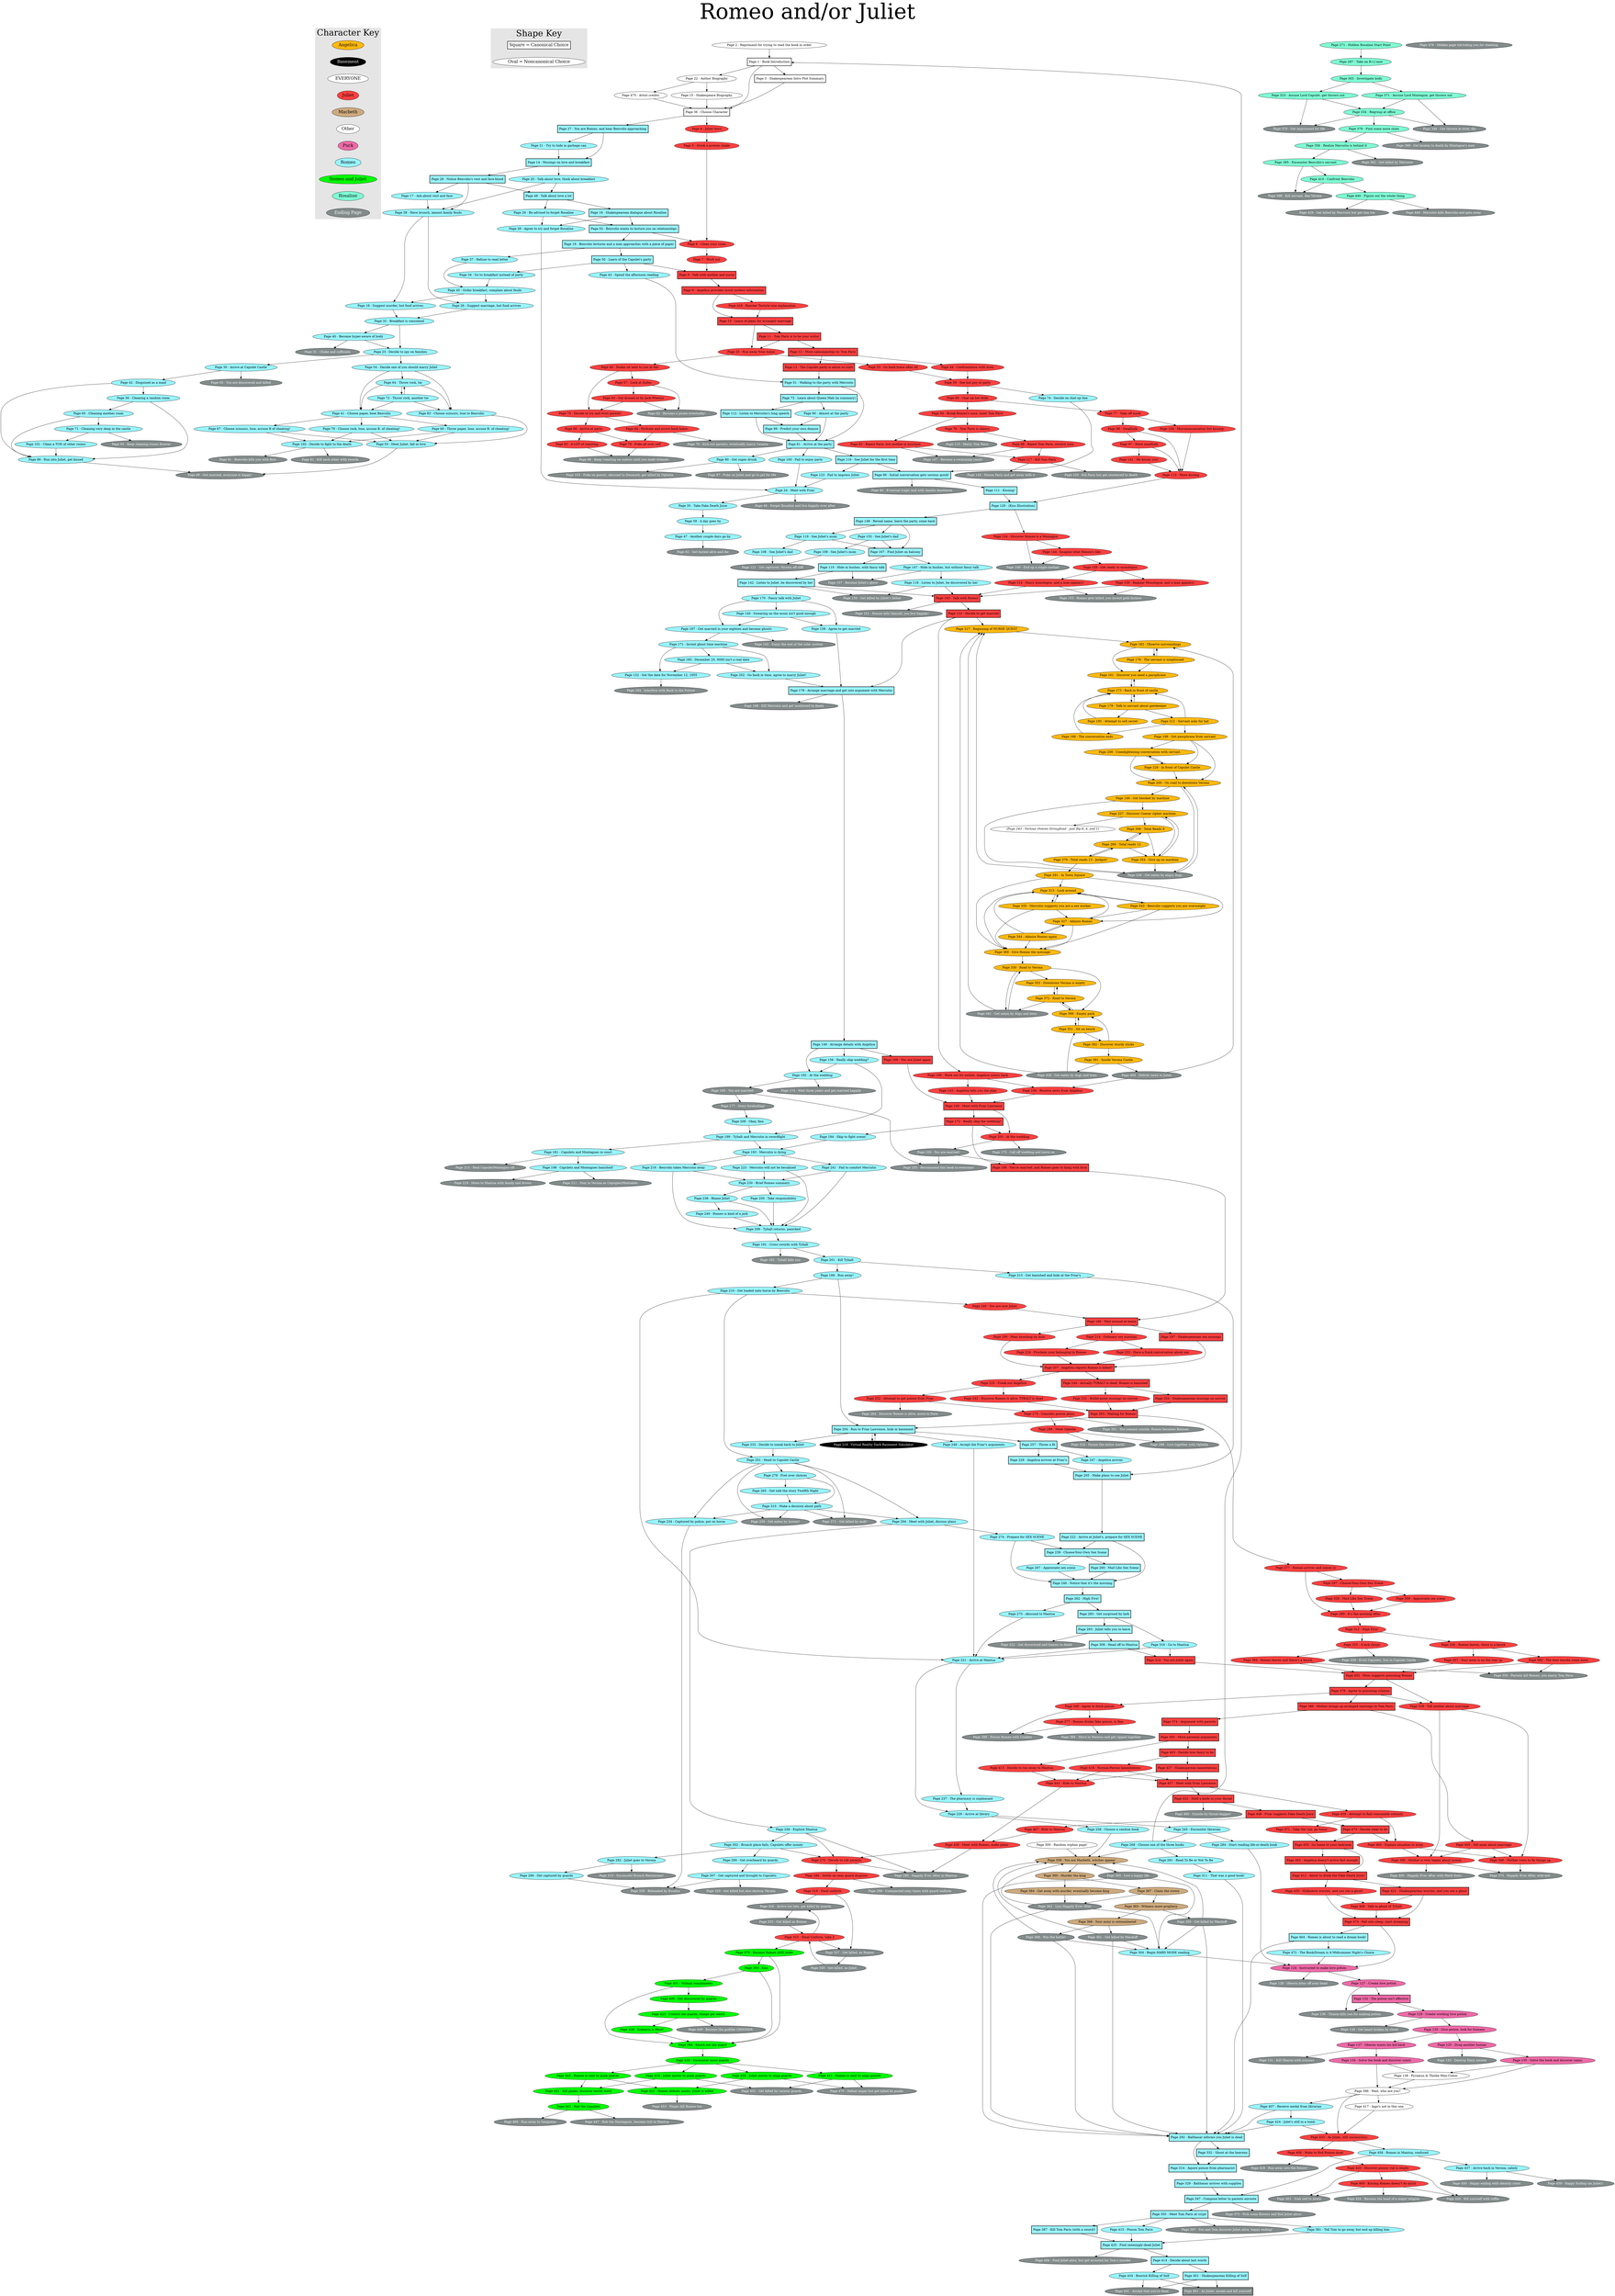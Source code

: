 digraph romeo {

	labelloc="t";
	fontsize=100;
	label="Romeo and/or Juliet";

	// Character key
	char_0 [label="Angelica" fontsize=20 fontcolor=black fillcolor=darkgoldenrod1 style="filled"];
	char_1 [label="Basement" fontsize=20 fontcolor=white fillcolor=black style="filled"];
	char_2 [label="EVERYONE" fontsize=20 fontcolor=black fillcolor=white style="filled"];
	char_3 [label="Juliet" fontsize=20 fontcolor=black fillcolor=brown1 style="filled"];
	char_4 [label="Macbeth" fontsize=20 fontcolor=black fillcolor=burlywood3 style="filled"];
	char_5 [label="Other" fontsize=20 fontcolor=black fillcolor=white style="filled"];
	char_6 [label="Puck" fontsize=20 fontcolor=black fillcolor=hotpink2 style="filled"];
	char_7 [label="Romeo" fontsize=20 fontcolor=black fillcolor=cadetblue1 style="filled"];
	char_8 [label="Romeo and Juliet" fontsize=20 fontcolor=black fillcolor=green1 style="filled"];
	char_9 [label="Rosaline" fontsize=20 fontcolor=black fillcolor=aquamarine style="filled"];
	ending [label="Ending Page" fontsize=20 fontcolor=white fillcolor=azure4 style="filled"];
	subgraph cluster_charkey {
		edge[style=invis];
		fontsize = 40;
		label = "Character Key";
		style = "filled";
		color = "gray90";
		char_0 -> char_1 -> char_2 -> char_3 -> char_4 -> char_5 -> char_6 -> char_7 -> char_8 -> char_9 -> ending;
	}

	// Shape key
	shape_canon [label="Square = Canonical Choice" shape=box fontsize=20 fontcolor=black fillcolor=white style="bold,filled"];
	shape_regular [label="Oval = Noncanonical Choice" fontcolor=black fontsize=20 fillcolor=white style="filled"];
	subgraph cluster_shapekey {
		edge[style=invis];
		fontsize = 40;
		label = "Shape Key";
		style = "filled";
		color = "gray90";
		shape_canon -> shape_regular;
	}

	// Pages
	1 [label="Page 1 - Book Introduction" shape=box fontcolor=black fillcolor=white style="filled,bold"];
	2 [label="Page 2 - Reprimand for trying to read the book in order" fontcolor=black fillcolor=white style="filled"];
	3 [label="Page 3 - Shakespearean Intro Plot Summary" shape=box fontcolor=black fillcolor=white style="filled,bold"];
	4 [label="Page 4 - Juliet Intro" fontcolor=black fillcolor=brown1 style="filled"];
	5 [label="Page 5 - Drink a protein shake" fontcolor=black fillcolor=brown1 style="filled"];
	6 [label="Page 6 - Clean your room" fontcolor=black fillcolor=brown1 style="filled"];
	7 [label="Page 7 - Work out" fontcolor=black fillcolor=brown1 style="filled"];
	8 [label="Page 8 - Talk with mother and nurse" shape=box fontcolor=black fillcolor=brown1 style="filled,bold"];
	9 [label="Page 9 - Angelica provides much useless information" shape=box fontcolor=black fillcolor=brown1 style="filled,bold"];
	10 [label="Page 10 - Learn of plans for arranged marriage" shape=box fontcolor=black fillcolor=brown1 style="filled,bold"];
	11 [label="Page 11 - Tom Paris is to be your suitor" shape=box fontcolor=black fillcolor=brown1 style="filled,bold"];
	12 [label="Page 12 - More salesmanship re: Tom Paris" shape=box fontcolor=black fillcolor=brown1 style="filled,bold"];
	13 [label="Page 13 - The Capulet party is about to start" shape=box fontcolor=black fillcolor=brown1 style="filled,bold"];
	14 [label="Page 14 - Musings on love and breakfast" shape=box fontcolor=black fillcolor=cadetblue1 style="filled,bold"];
	15 [label="Page 15 - Shakespeare Biography" fontcolor=black fillcolor=white style="filled"];
	16 [label="Page 16 - Suggest murder, but food arrives" fontcolor=black fillcolor=cadetblue1 style="filled"];
	17 [label="Page 17 - Ask about vest and face" fontcolor=black fillcolor=cadetblue1 style="filled"];
	18 [label="Page 18 - Shakespearean dialogue about Rosaline" shape=box fontcolor=black fillcolor=cadetblue1 style="filled,bold"];
	19 [label="Page 19 - Benvolio lectures and a man approaches with a piece of paper" shape=box fontcolor=black fillcolor=cadetblue1 style="filled,bold"];
	20 [label="Page 20 - Talk about love, think about breakfast" fontcolor=black fillcolor=cadetblue1 style="filled"];
	21 [label="Page 21 - Try to hide in garbage can" fontcolor=black fillcolor=cadetblue1 style="filled"];
	22 [label="Page 22 - Author Biography" fontcolor=black fillcolor=white style="filled"];
	23 [label="Page 23 - Decide to spy on families" fontcolor=black fillcolor=cadetblue1 style="filled"];
	24 [label="Page 24 - Meet with Friar" fontcolor=black fillcolor=cadetblue1 style="filled"];
	25 [label="Page 25 - Run away from home" fontcolor=black fillcolor=brown1 style="filled"];
	26 [label="Page 26 - Suggest marriage, but food arrives" fontcolor=black fillcolor=cadetblue1 style="filled"];
	27 [label="Page 27 - You are Romeo, and hear Benvolio approaching" shape=box fontcolor=black fillcolor=cadetblue1 style="filled,bold"];
	28 [label="Page 28 - Notice Benvolio's vest and face-blood" shape=box fontcolor=black fillcolor=cadetblue1 style="filled,bold"];
	29 [label="Page 29 - Be advised to forget Rosaline" fontcolor=black fillcolor=cadetblue1 style="filled"];
	30 [label="Page 30 - Arrive at Capulet Castle" fontcolor=black fillcolor=cadetblue1 style="filled"];
	31 [label="Page 31 - Choke and suffocate" fontcolor=white fillcolor=azure4 style="filled"];
	32 [label="Page 32 - Breakfast is consumed" fontcolor=black fillcolor=cadetblue1 style="filled"];
	33 [label="Page 33 - Go back home after all" fontcolor=black fillcolor=brown1 style="filled"];
	34 [label="Page 34 - Go to breakfast instead of party" fontcolor=black fillcolor=cadetblue1 style="filled"];
	35 [label="Page 35 - Take Fake Death Juice" fontcolor=black fillcolor=cadetblue1 style="filled"];
	36 [label="Page 36 - Choose Character" shape=box fontcolor=black fillcolor=white style="filled,bold"];
	37 [label="Page 37 - Refuse to read letter" fontcolor=black fillcolor=cadetblue1 style="filled"];
	38 [label="Page 38 - Have brunch, lament family feuds" fontcolor=black fillcolor=cadetblue1 style="filled"];
	39 [label="Page 39 - Agree to try and forget Rosaline" fontcolor=black fillcolor=cadetblue1 style="filled"];
	40 [label="Page 40 - Become hyper-aware of body" fontcolor=black fillcolor=cadetblue1 style="filled"];
	41 [label="Page 41 - Choose paper, beat Benvolio" fontcolor=black fillcolor=cadetblue1 style="filled"];
	42 [label="Page 42 - Disguised as a maid" fontcolor=black fillcolor=cadetblue1 style="filled"];
	43 [label="Page 43 - Spend the afternoon reading" fontcolor=black fillcolor=cadetblue1 style="filled"];
	44 [label="Page 44 - Confrontation with mom" fontcolor=black fillcolor=brown1 style="filled"];
	45 [label="Page 45 - Order breakfast, complain about feuds" fontcolor=black fillcolor=cadetblue1 style="filled"];
	46 [label="Page 46 - Dudes sit next to you at bar" fontcolor=black fillcolor=brown1 style="filled"];
	47 [label="Page 47 - Another couple days go by" fontcolor=black fillcolor=cadetblue1 style="filled"];
	48 [label="Page 48 - Talk about love a lot" shape=box fontcolor=black fillcolor=cadetblue1 style="filled,bold"];
	49 [label="Page 49 - Forget Rosaline and live happily ever after" fontcolor=white fillcolor=azure4 style="filled"];
	50 [label="Page 50 - Learn of the Capulet's party" shape=box fontcolor=black fillcolor=cadetblue1 style="filled,bold"];
	51 [label="Page 51 - Walking to the party with Mercutio" shape=box fontcolor=black fillcolor=cadetblue1 style="filled,bold"];
	52 [label="Page 52 - Benvolio wants to lecture you on relationships" shape=box fontcolor=black fillcolor=cadetblue1 style="filled,bold"];
	53 [label="Page 53 - Meet Juliet, fall in love" fontcolor=black fillcolor=cadetblue1 style="filled"];
	54 [label="Page 54 - Decide one of you should marry Juliet" fontcolor=black fillcolor=cadetblue1 style="filled"];
	55 [label="Page 55 - You are discovered and killed" fontcolor=white fillcolor=azure4 style="filled"];
	56 [label="Page 56 - Cleaning a random room" fontcolor=black fillcolor=cadetblue1 style="filled"];
	57 [label="Page 57 - Look at dudes" fontcolor=black fillcolor=brown1 style="filled"];
	58 [label="Page 58 - See hot guy at party" fontcolor=black fillcolor=brown1 style="filled"];
	59 [label="Page 59 - A day goes by" fontcolor=black fillcolor=cadetblue1 style="filled"];
	60 [label="Page 60 - Throw paper, lose, accuse B. of cheating!" fontcolor=black fillcolor=cadetblue1 style="filled"];
	61 [label="Page 61 - Arrive at the party" shape=box fontcolor=black fillcolor=cadetblue1 style="filled,bold"];
	62 [label="Page 62 - Get buried alive and die" fontcolor=white fillcolor=azure4 style="filled"];
	63 [label="Page 63 - Get droned at by Jack Wheeze" fontcolor=black fillcolor=brown1 style="filled"];
	64 [label="Page 64 - Throw rock, tie" fontcolor=black fillcolor=cadetblue1 style="filled"];
	65 [label="Page 65 - Cleaning another room" fontcolor=black fillcolor=cadetblue1 style="filled"];
	66 [label="Page 66 - Arrive at party" fontcolor=black fillcolor=brown1 style="filled"];
	67 [label="Page 67 - Choose scissors, lose, accuse B of cheating!" fontcolor=black fillcolor=cadetblue1 style="filled"];
	68 [label="Page 68 - Chat up hot dude" fontcolor=black fillcolor=brown1 style="filled"];
	69 [label="Page 69 - Get married, everyone is happy!" fontcolor=white fillcolor=azure4 style="filled"];
	70 [label="Page 70 - Kick out parents, eventually marry Cesario" fontcolor=white fillcolor=azure4 style="filled"];
	71 [label="Page 71 - Cleaning very deep in the castle" fontcolor=black fillcolor=cadetblue1 style="filled"];
	72 [label="Page 72 - Throw rock, another tie" fontcolor=black fillcolor=cadetblue1 style="filled"];
	73 [label="Page 73 - Learn about Queen Mab (in summary)" shape=box fontcolor=black fillcolor=cadetblue1 style="filled,bold"];
	74 [label="Page 74 - Decide on chat-up line" fontcolor=black fillcolor=cadetblue1 style="filled"];
	75 [label="Page 75 - Decide to try and evict parents" fontcolor=black fillcolor=brown1 style="filled"];
	76 [label="Page 76 - Tom Paris is skeevy" fontcolor=black fillcolor=brown1 style="filled"];
	77 [label="Page 77 - Take off mask" fontcolor=black fillcolor=brown1 style="filled"];
	78 [label="Page 78 - Puke all over self" fontcolor=black fillcolor=brown1 style="filled"];
	79 [label="Page 79 - Choose rock, lose, accuse B. of cheating!" fontcolor=black fillcolor=cadetblue1 style="filled"];
	80 [label="Page 80 - Get super drunk" fontcolor=black fillcolor=cadetblue1 style="filled"];
	81 [label="Page 81 - Kill each other with swords" fontcolor=white fillcolor=azure4 style="filled"];
	82 [label="Page 82 - Reject Paris, but mother is insistent" fontcolor=black fillcolor=brown1 style="filled"];
	83 [label="Page 83 - Choose scissors, lose to Benvolio" fontcolor=black fillcolor=cadetblue1 style="filled"];
	84 [label="Page 84 - Hydrate and arrive back home" fontcolor=black fillcolor=brown1 style="filled"];
	85 [label="Page 85 - Eventual tragic end with Amelia Ameliason" fontcolor=white fillcolor=azure4 style="filled"];
	86 [label="Page 86 - Keep vomiting on suitors until you meet Orlando" fontcolor=white fillcolor=azure4 style="filled"];
	87 [label="Page 87 - Puke on Juliet and go to jail for life" fontcolor=white fillcolor=azure4 style="filled"];
	88 [label="Page 88 - Smalltalk" fontcolor=black fillcolor=brown1 style="filled"];
	89 [label="Page 89 - Run into Juliet, get kissed" fontcolor=black fillcolor=cadetblue1 style="filled"];
	90 [label="Page 90 - Almost at the party" fontcolor=black fillcolor=cadetblue1 style="filled"];
	91 [label="Page 91 - Benvolio kills you with fists" fontcolor=white fillcolor=azure4 style="filled"];
	92 [label="Page 92 - Become a pirate eventually!" fontcolor=white fillcolor=azure4 style="filled"];
	93 [label="Page 93 - A LOT of vomiting" fontcolor=black fillcolor=brown1 style="filled"];
	94 [label="Page 94 - Break Romeo's nose, meet Tom Paris" fontcolor=black fillcolor=brown1 style="filled"];
	95 [label="Page 95 - Keep cleaning rooms forever" fontcolor=white fillcolor=azure4 style="filled"];
	96 [label="Page 96 - Initial conversation gets serious quick!" shape=box fontcolor=black fillcolor=cadetblue1 style="filled,bold"];
	97 [label="Page 97 - More smalltalk" fontcolor=black fillcolor=brown1 style="filled"];
	98 [label="Page 98 - Reject Tom Paris, receive note" fontcolor=black fillcolor=brown1 style="filled"];
	99 [label="Page 99 - Predict your own demise" shape=box fontcolor=black fillcolor=cadetblue1 style="filled,bold"];
	100 [label="Page 100 - Fail to enjoy party" fontcolor=black fillcolor=cadetblue1 style="filled"];
	101 [label="Page 101 - Clean a TON of other rooms" fontcolor=black fillcolor=cadetblue1 style="filled"];
	102 [label="Page 102 - Decide to fight to the death" fontcolor=black fillcolor=cadetblue1 style="filled"];
	103 [label="Page 103 - Puke on guests, abscond to Denmark, get killed by Ophelia" fontcolor=white fillcolor=azure4 style="filled"];
	104 [label="Page 104 - Miscommunication but kissing" fontcolor=black fillcolor=brown1 style="filled"];
	105 [label="Page 105 - Kill Paris but get sentenced to death" fontcolor=white fillcolor=azure4 style="filled"];
	106 [label="Page 106 - End up a single mother" fontcolor=white fillcolor=azure4 style="filled"];
	107 [label="Page 107 - Become a swimming coach!" fontcolor=white fillcolor=azure4 style="filled"];
	108 [label="Page 108 - See Juliet's dad" fontcolor=black fillcolor=cadetblue1 style="filled"];
	109 [label="Page 109 - See Juliet's mom" fontcolor=black fillcolor=cadetblue1 style="filled"];
	110 [label="Page 110 - Hide in bushes, with fancy talk" shape=box fontcolor=black fillcolor=cadetblue1 style="filled,bold"];
	111 [label="Page 111 - Kissing!" shape=box fontcolor=black fillcolor=cadetblue1 style="filled,bold"];
	112 [label="Page 112 - Listen to Mercutio's long speech" shape=box fontcolor=black fillcolor=cadetblue1 style="filled,bold"];
	113 [label="Page 113 - More kissing" fontcolor=black fillcolor=brown1 style="filled"];
	114 [label="Page 114 - Fancy monologue, and a man appears!" fontcolor=black fillcolor=brown1 style="filled"];
	115 [label="Page 115 - Marry Tom Paris" fontcolor=white fillcolor=azure4 style="filled"];
	116 [label="Page 116 - See Juliet for the first time" shape=box fontcolor=black fillcolor=cadetblue1 style="filled,bold"];
	117 [label="Page 117 - Kill Tom Paris" fontcolor=black fillcolor=brown1 style="filled"];
	118 [label="Page 118 - Listen to Juliet, be discovered by her" fontcolor=black fillcolor=cadetblue1 style="filled"];
	119 [label="Page 119 - See Juliet's mom" fontcolor=black fillcolor=cadetblue1 style="filled"];
	120 [label="Page 120 - (Kiss Illustration)" shape=box fontcolor=black fillcolor=cadetblue1 style="filled,bold"];
	121 [label="Page 121 - Get captured, thrown off cliff" fontcolor=white fillcolor=azure4 style="filled"];
	122 [label="Page 122 - Decide to get married" shape=box fontcolor=black fillcolor=brown1 style="filled,bold"];
	123 [label="Page 123 - Fail to impress Juliet" fontcolor=black fillcolor=cadetblue1 style="filled"];
	124 [label="Page 124 - Instructed to make love potion" fontcolor=black fillcolor=hotpink2 style="filled"];
	125 [label="Page 125 - Drug another human" fontcolor=black fillcolor=hotpink2 style="filled"];
	126 [label="Page 126 - Get heart broken by cloud" fontcolor=white fillcolor=azure4 style="filled"];
	127 [label="Page 127 - Create love potion" fontcolor=black fillcolor=hotpink2 style="filled"];
	128 [label="Page 128 - Oberon bites off your head" fontcolor=white fillcolor=azure4 style="filled"];
	129 [label="Page 129 - Create working love potion" fontcolor=black fillcolor=hotpink2 style="filled"];
	130 [label="Page 130 - Solve the book and discover comic" fontcolor=black fillcolor=hotpink2 style="filled"];
	131 [label="Page 131 - Kill Oberon with scissors" fontcolor=white fillcolor=azure4 style="filled"];
	132 [label="Page 132 - The potion isn't effective" shape=box fontcolor=black fillcolor=hotpink2 style="filled,bold"];
	133 [label="Page 133 - Destroy Fairy society" fontcolor=white fillcolor=azure4 style="filled"];
	134 [label="Page 134 - Solve the book and discover comic" fontcolor=black fillcolor=hotpink2 style="filled"];
	135 [label="Page 135 - Give potion, look for humans" fontcolor=black fillcolor=hotpink2 style="filled"];
	136 [label="Page 136 - Titania kills you for making potion" fontcolor=white fillcolor=azure4 style="filled"];
	137 [label="Page 137 - Oberon wants his kid back" fontcolor=black fillcolor=hotpink2 style="filled"];
	138 [label="Page 138 - Pyramus & Thisbe Mini-Comic" fontcolor=black fillcolor=white style="filled"];
	139 [label="Page 139 - Regular Monologue, and a man appears!" fontcolor=black fillcolor=brown1 style="filled"];
	140 [label="Page 140 - Swearing on the moon isn't good enough" fontcolor=black fillcolor=cadetblue1 style="filled"];
	141 [label="Page 141 - He kisses you!" fontcolor=black fillcolor=brown1 style="filled"];
	142 [label="Page 142 - Listen to Juliet, be discovered by her" shape=box fontcolor=black fillcolor=cadetblue1 style="filled,bold"];
	143 [label="Page 143 - Angelica tells you the plan" fontcolor=black fillcolor=brown1 style="filled"];
	144 [label="Page 144 - Imagine what Romeo's like" fontcolor=black fillcolor=brown1 style="filled"];
	145 [label="Page 145 - Poison Paris and get away with it" fontcolor=white fillcolor=azure4 style="filled"];
	146 [label="Page 146 - Get blocked by machine" fontcolor=black fillcolor=darkgoldenrod1 style="filled"];
	147 [label="Page 147 - Hide in bushes, but without fancy talk" fontcolor=black fillcolor=cadetblue1 style="filled"];
	148 [label="Page 148 - Reveal name, leave the party, come back" shape=box fontcolor=black fillcolor=cadetblue1 style="filled,bold"];
	149 [label="Page 149 - Arrange details with Angelica" shape=box fontcolor=black fillcolor=cadetblue1 style="filled,bold"];
	150 [label="Page 150 - Get killed by Juliet's father" fontcolor=white fillcolor=azure4 style="filled"];
	151 [label="Page 151 - Romeo kills himself, you live happily!" fontcolor=white fillcolor=azure4 style="filled"];
	152 [label="Page 152 - Set the date for November 12, 1955" fontcolor=black fillcolor=cadetblue1 style="filled"];
	153 [label="Page 153 - Romeo gets killed, you invent goth fashion" fontcolor=white fillcolor=azure4 style="filled"];
	154 [label="Page 154 - Discover Romeo is a Montague" fontcolor=black fillcolor=brown1 style="filled"];
	155 [label="Page 155 - See Juliet's dad" fontcolor=black fillcolor=cadetblue1 style="filled"];
	156 [label="Page 156 - Really skip wedding?" fontcolor=black fillcolor=cadetblue1 style="filled"];
	157 [label="Page 157 - Become Juliet's glove" fontcolor=white fillcolor=azure4 style="filled"];
	158 [label="Page 158 - Agree to get married" fontcolor=black fillcolor=cadetblue1 style="filled"];
	159 [label="Page 159 - Get ready to monologue" fontcolor=black fillcolor=brown1 style="filled"];
	160 [label="Page 160 - Meet with Friar Lawrence" shape=box fontcolor=black fillcolor=brown1 style="filled,bold"];
	161 [label="Page 161 - Discover you need a passphrase" fontcolor=black fillcolor=darkgoldenrod1 style="filled"];
	162 [label="Page 162 - Enjoy the end of the solar system" fontcolor=white fillcolor=azure4 style="filled"];
	163 [label="Page 163 - Talk with Romeo" shape=box fontcolor=black fillcolor=brown1 style="filled,bold"];
	164 [label="Page 164 - Interfere with Back to the Future" fontcolor=white fillcolor=azure4 style="filled"];
	165 [label="Page 165 - You are married!" fontcolor=white fillcolor=azure4 style="filled"];
	166 [label="Page 166 - You are Juliet again" shape=box fontcolor=black fillcolor=brown1 style="filled,bold"];
	167 [label="Page 167 - Find Juliet on balcony" shape=box fontcolor=black fillcolor=cadetblue1 style="filled,bold"];
	168 [label="Page 168 - Kill Mercutio and get sentenced to death" fontcolor=white fillcolor=azure4 style="filled"];
	169 [label="Page 169 - Work out for awhile, Angelica comes back" fontcolor=black fillcolor=brown1 style="filled"];
	170 [label="Page 170 - Fancy talk with Juliet" fontcolor=black fillcolor=cadetblue1 style="filled"];
	171 [label="Page 171 - Invent ghost time machine" fontcolor=black fillcolor=cadetblue1 style="filled"];
	172 [label="Page 172 - Really skip the wedding?" shape=box fontcolor=black fillcolor=brown1 style="filled,bold"];
	173 [label="Page 173 - Back in front of castle" fontcolor=black fillcolor=darkgoldenrod1 style="filled"];
	174 [label="Page 174 - Wait three years and get married happily" fontcolor=white fillcolor=azure4 style="filled"];
	175 [label="Page 175 - Call off wedding and move on" fontcolor=white fillcolor=azure4 style="filled"];
	176 [label="Page 176 - The servant is nonplussed" fontcolor=black fillcolor=darkgoldenrod1 style="filled"];
	177 [label="Page 177 - Story foreboding!" fontcolor=white fillcolor=azure4 style="filled"];
	178 [label="Page 178 - Arrange marriage and get into argument with Mercutio" shape=box fontcolor=black fillcolor=cadetblue1 style="filled,bold"];
	179 [label="Page 179 - Talk to servant about gatekeeper" fontcolor=black fillcolor=darkgoldenrod1 style="filled"];
	180 [label="Page 180 - Wait around at home" shape=box fontcolor=black fillcolor=brown1 style="filled,bold"];
	181 [label="Page 181 - Capulets and Montagues in court" fontcolor=black fillcolor=cadetblue1 style="filled"];
	182 [label="Page 182 - Tybalt kills you" fontcolor=white fillcolor=azure4 style="filled"];
	183 [label="Page 183 - Observe surroundings" fontcolor=black fillcolor=darkgoldenrod1 style="filled"];
	184 [label="Page 184 - Skip to fight scene!" fontcolor=black fillcolor=cadetblue1 style="filled"];
	185 [label="Page 185 - December 25, 0000 isn't a real date" fontcolor=black fillcolor=cadetblue1 style="filled"];
	186 [label="Page 186 - Get passphrase from servant" fontcolor=black fillcolor=darkgoldenrod1 style="filled"];
	187 [label="Page 187 - Get married in your eighties and become ghosts" fontcolor=black fillcolor=cadetblue1 style="filled"];
	188 [label="Page 188 - You're married, and Romeo goes to hang with bros" shape=box fontcolor=black fillcolor=brown1 style="filled,bold"];
	189 [label="Page 189 - Run away!" fontcolor=black fillcolor=cadetblue1 style="filled"];
	190 [label="Page 190 - Hear knocking on door" fontcolor=black fillcolor=brown1 style="filled"];
	191 [label="Page 191 - Cross swords with Tybalt" fontcolor=black fillcolor=cadetblue1 style="filled"];
	192 [label="Page 192 - At the wedding" fontcolor=black fillcolor=cadetblue1 style="filled"];
	193 [label="Page 193 - Mercutio is dying" fontcolor=black fillcolor=cadetblue1 style="filled"];
	194 [label="Page 194 - Receive news from Angelica" fontcolor=black fillcolor=brown1 style="filled"];
	195 [label="Page 195 - Attempt to sell secret" fontcolor=black fillcolor=darkgoldenrod1 style="filled"];
	196 [label="Page 196 - The conversation ends" fontcolor=black fillcolor=darkgoldenrod1 style="filled"];
	197 [label="Page 197 - Shakespearean sex musings" shape=box fontcolor=black fillcolor=brown1 style="filled,bold"];
	198 [label="Page 198 - Capulets and Montagues banished!" fontcolor=black fillcolor=cadetblue1 style="filled"];
	199 [label="Page 199 - Tybalt and Mercutio in swordfight" fontcolor=black fillcolor=cadetblue1 style="filled"];
	200 [label="Page 200 - On road to downtown Verona" fontcolor=black fillcolor=darkgoldenrod1 style="filled"];
	201 [label="Page 201 - Kill Tybalt" fontcolor=black fillcolor=cadetblue1 style="filled"];
	202 [label="Page 202 - Go back in time, agree to marry Juliet!" fontcolor=black fillcolor=cadetblue1 style="filled"];
	203 [label="Page 203 - At the wedding" fontcolor=black fillcolor=brown1 style="filled"];
	204 [label="Page 204 - Run to Friar Lawrence, hide in basement" shape=box fontcolor=black fillcolor=cadetblue1 style="filled,bold"];
	205 [label="Page 205 - Make plans to see Juliet" shape=box fontcolor=black fillcolor=cadetblue1 style="filled,bold"];
	206 [label="Page 206 - Okay, fine." fontcolor=black fillcolor=cadetblue1 style="filled"];
	207 [label="Page 207 - Angelica reports Romeo is killed?" shape=box fontcolor=black fillcolor=brown1 style="filled,bold"];
	208 [label="Page 208 - Unenlightening conversation with servant" fontcolor=black fillcolor=darkgoldenrod1 style="filled"];
	209 [label="Page 209 - Tybalt returns, panicked" fontcolor=black fillcolor=cadetblue1 style="filled"];
	210 [label="Page 210 - Get loaded onto horse by Benvolio" fontcolor=black fillcolor=cadetblue1 style="filled"];
	211 [label="Page 211 - Stay in Verona as Capugles/Montalets" fontcolor=white fillcolor=azure4 style="filled"];
	212 [label="Page 212 - Servant asks for hat" fontcolor=black fillcolor=darkgoldenrod1 style="filled"];
	213 [label="Page 213 - Get banished and hide at the Friar's" fontcolor=black fillcolor=cadetblue1 style="filled"];
	214 [label="Page 214 - Ordinary sex musings" fontcolor=black fillcolor=brown1 style="filled"];
	215 [label="Page 215 - Heal Capulet/Montague rift" fontcolor=white fillcolor=azure4 style="filled"];
	216 [label="Page 216 - Benvolio takes Mercutio away" fontcolor=black fillcolor=cadetblue1 style="filled"];
	217 [label="Page 217 - Beginning of NURSE QUEST" fontcolor=black fillcolor=darkgoldenrod1 style="filled"];
	218 [label="Page 218 - Virtual Reality Dark Basement Simulator" fontcolor=white fillcolor=black style="filled"];
	219 [label="Page 219 - Move to Mantua with family and drown" fontcolor=white fillcolor=azure4 style="filled"];
	220 [label="Page 220 - You are married!" fontcolor=white fillcolor=azure4 style="filled"];
	221 [label="Page 221 - Arrive at Mantua" fontcolor=black fillcolor=cadetblue1 style="filled"];
	222 [label="Page 222 - Arrive at Juliet's, prepare for SEX SCENE" shape=box fontcolor=black fillcolor=cadetblue1 style="filled,bold"];
	223 [label="Page 223 - Mercutio will not be becalmed" fontcolor=black fillcolor=cadetblue1 style="filled"];
	224 [label="Page 224 - Proclaim your belonging to Romeo" fontcolor=black fillcolor=brown1 style="filled"];
	225 [label="Page 225 - Freak out Angelica" fontcolor=black fillcolor=brown1 style="filled"];
	226 [label="Page 226 - In front of Capulet Castle" fontcolor=black fillcolor=darkgoldenrod1 style="filled"];
	227 [label="Page 227 - Discover Caesar cipher machine" fontcolor=black fillcolor=darkgoldenrod1 style="filled"];
	228 [label="Page 228 - Angelica arrives at Friar's" shape=box fontcolor=black fillcolor=cadetblue1 style="filled,bold"];
	229 [label="Page 229 - Arrive at library" fontcolor=black fillcolor=cadetblue1 style="filled"];
	230 [label="Page 230 - Brief Romeo summary" fontcolor=black fillcolor=cadetblue1 style="filled"];
	231 [label="Page 231 - Bullet-point musings on sorrow" fontcolor=black fillcolor=brown1 style="filled"];
	232 [label="Page 232 - Decide to sneak back to Juliet" fontcolor=black fillcolor=cadetblue1 style="filled"];
	233 [label="Page 233 - Have a frank conversation about sex" fontcolor=black fillcolor=brown1 style="filled"];
	234 [label="Page 234 - Captured by police, put on horse" fontcolor=black fillcolor=cadetblue1 style="filled"];
	235 [label="Page 235 - Recommend this book to everyone!" fontcolor=white fillcolor=azure4 style="filled"];
	236 [label="Page 236 - Get eaten by angry dogs" fontcolor=white fillcolor=azure4 style="filled"];
	237 [label="Page 237 - The pharmacy is unpleasant" fontcolor=black fillcolor=cadetblue1 style="filled"];
	238 [label="Page 238 - Blame Juliet" fontcolor=black fillcolor=cadetblue1 style="filled"];
	239 [label="Page 239 - Choose-Your-Own Sex Scene" shape=box fontcolor=black fillcolor=cadetblue1 style="filled,bold"];
	240 [label="Page 240 - You are now Juliet" fontcolor=black fillcolor=brown1 style="filled"];
	241 [label="Page 241 - Fail to comfort Mercutio" fontcolor=black fillcolor=cadetblue1 style="filled"];
	242 [label="Page 242 - Discover Romeo is alive, TYBALT is dead" fontcolor=black fillcolor=brown1 style="filled"];
	243 [label=<<i>(Page 243 - Various choices throughout - just flip 8, 4, and 1)</i>>];
	244 [label="Page 244 - Actually TYBALT is dead, Romeo is banished" shape=box fontcolor=black fillcolor=brown1 style="filled,bold"];
	245 [label="Page 245 - Encounter librarian" fontcolor=black fillcolor=cadetblue1 style="filled"];
	246 [label="Page 246 - Notice that it's the morning" shape=box fontcolor=black fillcolor=cadetblue1 style="filled,bold"];
	247 [label="Page 247 - Angelica arrives" fontcolor=black fillcolor=cadetblue1 style="filled"];
	248 [label="Page 248 - Accept the Friar's arguments" fontcolor=black fillcolor=cadetblue1 style="filled"];
	249 [label="Page 249 - Romeo is kind of a jerk" fontcolor=black fillcolor=cadetblue1 style="filled"];
	250 [label="Page 250 - Take responsibility" fontcolor=black fillcolor=cadetblue1 style="filled"];
	251 [label="Page 251 - Head to Capulet Castle" fontcolor=black fillcolor=cadetblue1 style="filled"];
	252 [label="Page 252 - Attempt to get poison from Friar" fontcolor=black fillcolor=brown1 style="filled"];
	254 [label="Page 254 - Shakespearean musings on sorrow" shape=box fontcolor=black fillcolor=brown1 style="filled,bold"];
	255 [label="Page 255 - Beheaded by Escalus" fontcolor=white fillcolor=azure4 style="filled"];
	256 [label="Page 256 - Explore Mantua" fontcolor=black fillcolor=cadetblue1 style="filled"];
	257 [label="Page 257 - Throw a fit" shape=box fontcolor=black fillcolor=cadetblue1 style="filled,bold"];
	258 [label="Page 258 - Choose a random book" fontcolor=black fillcolor=cadetblue1 style="filled"];
	259 [label="Page 259 - Get eaten by horses!" fontcolor=white fillcolor=azure4 style="filled"];
	260 [label="Page 260 - Mad Libs Sex Scene" shape=box fontcolor=black fillcolor=cadetblue1 style="filled,bold"];
	262 [label="Page 262 - High Five!" shape=box fontcolor=black fillcolor=cadetblue1 style="filled,bold"];
	263 [label="Page 263 - Waiting for Romeo" shape=box fontcolor=black fillcolor=brown1 style="filled,bold"];
	264 [label="Page 264 - Discover Romeo is alive, move to Paris" fontcolor=white fillcolor=azure4 style="filled"];
	265 [label="Page 265 - Get told the story Twelfth Night" fontcolor=black fillcolor=cadetblue1 style="filled"];
	266 [label="Page 266 - Total reads 12" fontcolor=black fillcolor=darkgoldenrod1 style="filled"];
	267 [label="Page 267 - Appreciate sex scene" fontcolor=black fillcolor=cadetblue1 style="filled"];
	268 [label="Page 268 - Choose one of the three books" fontcolor=black fillcolor=cadetblue1 style="filled"];
	270 [label="Page 270 - Decide to rob parents" fontcolor=black fillcolor=brown1 style="filled"];
	271 [label="Page 271 - Hidden Rosaline Start Point" fontcolor=black fillcolor=aquamarine style="filled"];
	272 [label="Page 272 - Get killed by mob!" fontcolor=white fillcolor=azure4 style="filled"];
	273 [label="Page 273 - Abscond to Mantua" fontcolor=black fillcolor=cadetblue1 style="filled"];
	274 [label="Page 274 - Prepare for SEX SCENE" fontcolor=black fillcolor=cadetblue1 style="filled"];
	275 [label="Page 275 - Consider poison plans" fontcolor=black fillcolor=brown1 style="filled"];
	277 [label="Page 277 - Romeo arrives and comes in" fontcolor=black fillcolor=brown1 style="filled"];
	278 [label="Page 278 - Fret over choices" fontcolor=black fillcolor=cadetblue1 style="filled"];
	279 [label="Page 279 - Total reads 13 - Jackpot!" fontcolor=black fillcolor=darkgoldenrod1 style="filled"];
	280 [label="Page 280 - Happily Ever After in Mantua" fontcolor=white fillcolor=azure4 style="filled"];
	281 [label="Page 281 - Read To Be or Not To Be" fontcolor=black fillcolor=cadetblue1 style="filled"];
	282 [label="Page 282 - Juliet goes to Verona" fontcolor=black fillcolor=cadetblue1 style="filled"];
	283 [label="Page 283 - Get surprised by lark" shape=box fontcolor=black fillcolor=cadetblue1 style="filled,bold"];
	284 [label="Page 284 - Start reading life-or-death book" fontcolor=black fillcolor=cadetblue1 style="filled"];
	286 [label="Page 286 - Settle on sexy guard disguise" fontcolor=black fillcolor=brown1 style="filled"];
	287 [label="Page 287 - Take on R+J case" fontcolor=black fillcolor=aquamarine style="filled"];
	288 [label="Page 288 - Meet Ophelia" fontcolor=black fillcolor=brown1 style="filled"];
	289 [label="Page 289 - It's the morning after" fontcolor=black fillcolor=brown1 style="filled"];
	290 [label="Page 290 - Get overheard by guards" fontcolor=black fillcolor=cadetblue1 style="filled"];
	291 [label="Page 291 - In Town Square" fontcolor=black fillcolor=darkgoldenrod1 style="filled"];
	292 [label="Page 292 - Balthasar informs you Juliet is dead" shape=box fontcolor=black fillcolor=cadetblue1 style="filled,bold"];
	293 [label="Page 293 - Juliet tells you to leave" shape=box fontcolor=black fillcolor=cadetblue1 style="filled,bold"];
	294 [label="Page 294 - Meet with Juliet, discuss plans" fontcolor=black fillcolor=cadetblue1 style="filled"];
	296 [label="Page 296 - Get captured by guards" fontcolor=black fillcolor=cadetblue1 style="filled"];
	297 [label="Page 297 - Choose-Your-Own Sex Scene" fontcolor=black fillcolor=brown1 style="filled"];
	298 [label="Page 298 - Live together with Ophelia" fontcolor=white fillcolor=azure4 style="filled"];
	299 [label="Page 299 - Unexpected sexy times with guard uniform" fontcolor=white fillcolor=azure4 style="filled"];
	300 [label="Page 300 - Random orphan page!" fontcolor=black fillcolor=white style="filled"];
	301 [label="Page 301 - You commit suicide, Romeo becomes Batman" fontcolor=white fillcolor=azure4 style="filled"];
	302 [label="Page 302 - Brunch place fails, Capulets offer money" fontcolor=black fillcolor=cadetblue1 style="filled"];
	303 [label="Page 303 - Investigate body" fontcolor=black fillcolor=aquamarine style="filled"];
	304 [label="Page 304 - Begin HARD MODE reading" fontcolor=black fillcolor=cadetblue1 style="filled"];
	306 [label="Page 306 - Total Reads 8" fontcolor=black fillcolor=darkgoldenrod1 style="filled"];
	307 [label="Page 307 - Get captured and brought to Capulets" fontcolor=black fillcolor=cadetblue1 style="filled"];
	308 [label="Page 308 - Head off to Mantua" shape=box fontcolor=black fillcolor=cadetblue1 style="filled,bold"];
	309 [label="Page 309 - Appreciate sex scene" fontcolor=black fillcolor=brown1 style="filled"];
	310 [label="Page 310 - Make a decision about path" fontcolor=black fillcolor=cadetblue1 style="filled"];
	311 [label="Page 311 - That was a good book!" fontcolor=black fillcolor=cadetblue1 style="filled"];
	312 [label="Page 312 - High Five!" fontcolor=black fillcolor=brown1 style="filled"];
	313 [label="Page 313 - Look around" fontcolor=black fillcolor=darkgoldenrod1 style="filled"];
	314 [label="Page 314 - Aquire poison from pharmacist" shape=box fontcolor=black fillcolor=cadetblue1 style="filled,bold"];
	315 [label="Page 315 - Successful Brunch Restaurant!" fontcolor=white fillcolor=azure4 style="filled"];
	316 [label="Page 316 - Go to Mantua" fontcolor=black fillcolor=cadetblue1 style="filled"];
	318 [label="Page 318 - Posion the entire world!" fontcolor=white fillcolor=azure4 style="filled"];
	319 [label="Page 319 - Steal uniform" fontcolor=black fillcolor=brown1 style="filled"];
	320 [label="Page 320 - Get killed but also destroy Verona" fontcolor=white fillcolor=azure4 style="filled"];
	322 [label="Page 322 - Get discovered and beaten to death" fontcolor=white fillcolor=azure4 style="filled"];
	323 [label="Page 323 - Accuse Lord Capulet, get thrown out" fontcolor=black fillcolor=aquamarine style="filled"];
	324 [label="Page 324 - You are Juliet again" shape=box fontcolor=black fillcolor=brown1 style="filled,bold"];
	325 [label="Page 325 - A lark chirps" fontcolor=black fillcolor=brown1 style="filled"];
	326 [label="Page 326 - Arrive too late, get killed by guards" fontcolor=white fillcolor=azure4 style="filled"];
	327 [label="Page 327 - Admire Romeo" fontcolor=black fillcolor=darkgoldenrod1 style="filled"];
	328 [label="Page 328 - Mad Libs Sex Scene" fontcolor=black fillcolor=brown1 style="filled"];
	329 [label="Page 329 - Balthasar arrives with supplies" shape=box fontcolor=black fillcolor=cadetblue1 style="filled,bold"];
	330 [label="Page 330 - Road to Verona" fontcolor=black fillcolor=darkgoldenrod1 style="filled"];
	332 [label="Page 332 - Shout at the heavens" shape=box fontcolor=black fillcolor=cadetblue1 style="filled,bold"];
	333 [label="Page 333 - Get killed as Romeo" fontcolor=white fillcolor=azure4 style="filled"];
	334 [label="Page 334 - Regroup at office" fontcolor=black fillcolor=aquamarine style="filled"];
	335 [label="Page 335 - Mercutio suggests you are a sex worker" fontcolor=black fillcolor=darkgoldenrod1 style="filled"];
	336 [label="Page 336 - Romeo leaves, there is a knock" fontcolor=black fillcolor=brown1 style="filled"];
	337 [label="Page 337 - Get killed, as Romeo" fontcolor=white fillcolor=azure4 style="filled"];
	338 [label="Page 338 - Tell mother about marriage" fontcolor=black fillcolor=brown1 style="filled"];
	339 [label="Page 339 - Evict Capulets, live in Capulet Castle" fontcolor=white fillcolor=azure4 style="filled"];
	341 [label="Page 341 - Get eaten by dogs and lions" fontcolor=white fillcolor=azure4 style="filled"];
	343 [label="Page 343 - Benvolio suggests you are overweight" fontcolor=black fillcolor=darkgoldenrod1 style="filled"];
	344 [label="Page 344 - Admire Romeo again" fontcolor=black fillcolor=darkgoldenrod1 style="filled"];
	345 [label="Page 345 - Get killed, as Juliet" fontcolor=white fillcolor=azure4 style="filled"];
	346 [label="Page 346 - Get thrown in river, die" fontcolor=white fillcolor=azure4 style="filled"];
	347 [label="Page 347 - Compose letter to parents enroute" shape=box fontcolor=black fillcolor=cadetblue1 style="filled,bold"];
	348 [label="Page 348 - Mother vows to fix things up" fontcolor=black fillcolor=brown1 style="filled"];
	349 [label="Page 349 - Agree to fetch poison" fontcolor=black fillcolor=brown1 style="filled"];
	350 [label="Page 350 - Parents kill Romeo, you marry Tom Paris" fontcolor=white fillcolor=azure4 style="filled"];
	351 [label="Page 351 - Sit on bench" fontcolor=black fillcolor=darkgoldenrod1 style="filled"];
	352 [label="Page 352 - Downtown Verona is empty" fontcolor=black fillcolor=darkgoldenrod1 style="filled"];
	353 [label="Page 353 - Steal Uniform, take 2" fontcolor=black fillcolor=brown1 style="filled"];
	354 [label="Page 354 - Give up on machine" fontcolor=black fillcolor=darkgoldenrod1 style="filled"];
	355 [label="Page 355 - Meet Tom Paris at crypt" shape=box fontcolor=black fillcolor=cadetblue1 style="filled,bold"];
	356 [label="Page 356 - Realize Mercutio is behind it" fontcolor=black fillcolor=aquamarine style="filled"];
	357 [label="Page 357 - Your mom is on the way up" fontcolor=black fillcolor=brown1 style="filled"];
	358 [label="Page 358 - You are Macbeth, witches appear" fontcolor=black fillcolor=burlywood3 style="filled"];
	359 [label="Page 359 - Get killed by Macduff" fontcolor=white fillcolor=azure4 style="filled"];
	360 [label="Page 360 - Murder the king" fontcolor=black fillcolor=burlywood3 style="filled"];
	361 [label="Page 361 - Get killed by Macduff" fontcolor=white fillcolor=azure4 style="filled"];
	362 [label="Page 362 - Live Happily Ever After" fontcolor=white fillcolor=azure4 style="filled"];
	363 [label="Page 363 - Witness more prophecy" fontcolor=black fillcolor=burlywood3 style="filled"];
	364 [label="Page 364 - Get away with murder, eventually become king" fontcolor=black fillcolor=burlywood3 style="filled"];
	365 [label="Page 365 - Live a happy life" fontcolor=white fillcolor=azure4 style="filled"];
	366 [label="Page 366 - Your army is outnumbered" fontcolor=black fillcolor=burlywood3 style="filled"];
	367 [label="Page 367 - Claim the crown" fontcolor=black fillcolor=burlywood3 style="filled"];
	368 [label="Page 368 - Win the battle!" fontcolor=white fillcolor=azure4 style="filled"];
	369 [label="Page 369 - Give Romeo the message" fontcolor=black fillcolor=darkgoldenrod1 style="filled"];
	370 [label="Page 370 - Get imprisoned for life" fontcolor=white fillcolor=azure4 style="filled"];
	371 [label="Page 371 - Accuse Lord Montague, get thrown out" fontcolor=black fillcolor=aquamarine style="filled"];
	372 [label="Page 372 - Road to Verona" fontcolor=black fillcolor=darkgoldenrod1 style="filled"];
	373 [label="Page 373 - Happily Ever After, with kid!" fontcolor=white fillcolor=azure4 style="filled"];
	374 [label="Page 374 - Argument with parents" shape=box fontcolor=black fillcolor=brown1 style="filled,bold"];
	375 [label="Page 375 - Pick some flowers and find Juliet alive!" fontcolor=white fillcolor=azure4 style="filled"];
	376 [label="Page 376 - Become Romeo AND Juliet" fontcolor=black fillcolor=green1 style="filled"];
	377 [label="Page 377 - Romeo drinks fake poison, is fine" fontcolor=black fillcolor=brown1 style="filled"];
	378 [label="Page 378 - Agree to poisoning scheme" shape=box fontcolor=black fillcolor=brown1 style="filled,bold"];
	379 [label="Page 379 - Find some more clues" fontcolor=black fillcolor=aquamarine style="filled"];
	380 [label="Page 380 - The door knocks some more" fontcolor=black fillcolor=brown1 style="filled"];
	381 [label="Page 381 - Tell Tom to go away, but end up killing him" fontcolor=black fillcolor=cadetblue1 style="filled"];
	382 [label="Page 382 - Discover sturdy sticks" fontcolor=black fillcolor=darkgoldenrod1 style="filled"];
	383 [label="Page 383 - Kiss" fontcolor=black fillcolor=green1 style="filled"];
	384 [label="Page 384 - Romeo leaves and there's a knock" fontcolor=black fillcolor=brown1 style="filled"];
	385 [label="Page 385 - Encounter Benvolio's servant" fontcolor=black fillcolor=aquamarine style="filled"];
	386 [label="Page 386 - Mother brings up arranged marriage to Tom Paris" shape=box fontcolor=black fillcolor=brown1 style="filled,bold"];
	387 [label="Page 387 - Kill Tom Paris (with a sword)!" shape=box fontcolor=black fillcolor=cadetblue1 style="filled,bold"];
	388 [label="Page 388 - Move to Mantua and get ripped together" fontcolor=white fillcolor=azure4 style="filled"];
	389 [label="Page 389 - Get beaten to death by Montague's men" fontcolor=white fillcolor=azure4 style="filled"];
	390 [label="Page 390 - Mother is very happy about money" fontcolor=black fillcolor=brown1 style="filled"];
	391 [label="Page 391 - Inside Verona Castle" fontcolor=black fillcolor=darkgoldenrod1 style="filled"];
	392 [label="Page 392 - Get killed by Mercutio" fontcolor=white fillcolor=azure4 style="filled"];
	393 [label="Page 393 - More parental arguments" shape=box fontcolor=black fillcolor=brown1 style="filled,bold"];
	394 [label="Page 394 - Knock out the guard" fontcolor=black fillcolor=green1 style="filled"];
	395 [label="Page 395 - Poison Romeo with Cookies" fontcolor=white fillcolor=azure4 style="filled"];
	396 [label="Page 396 - Wait, who are you?" fontcolor=black fillcolor=white style="filled"];
	397 [label="Page 397 - You and Tom discover Juliet alive, happy ending!" fontcolor=white fillcolor=azure4 style="filled"];
	398 [label="Page 398 - Kill servant, flee Verona" fontcolor=white fillcolor=azure4 style="filled"];
	399 [label="Page 399 - Empty park" fontcolor=black fillcolor=darkgoldenrod1 style="filled"];
	400 [label="Page 400 - Happily Ever After with Mech Suits" fontcolor=white fillcolor=azure4 style="filled"];
	401 [label="Page 401 - Mutual compliments" fontcolor=black fillcolor=green1 style="filled"];
	402 [label="Page 402 - Mom suggests poisoning Romeo" shape=box fontcolor=black fillcolor=brown1 style="filled,bold"];
	403 [label="Page 403 - Decide how fancy to be" shape=box fontcolor=black fillcolor=brown1 style="filled,bold"];
	404 [label="Page 404 - Deliver news to Juliet" fontcolor=white fillcolor=azure4 style="filled"];
	405 [label="Page 405 - Tell mom about marriage" fontcolor=black fillcolor=brown1 style="filled"];
	406 [label="Page 406 - Find Juliet alive, but get arrested for Tom's murder" fontcolor=white fillcolor=azure4 style="filled"];
	407 [label="Page 407 - Receive medal from librarian" fontcolor=black fillcolor=cadetblue1 style="filled"];
	408 [label="Page 408 - Wake to find Romeo dead" fontcolor=black fillcolor=brown1 style="filled"];
	409 [label="Page 409 - Get discovered by guards" fontcolor=black fillcolor=green1 style="filled"];
	410 [label="Page 410 - Confront Benvolio" fontcolor=black fillcolor=aquamarine style="filled"];
	411 [label="Page 411 - Romeo is sent to ninja guards" fontcolor=black fillcolor=green1 style="filled"];
	412 [label="Page 412 - About to drink the Fake Death Juice!" shape=box fontcolor=black fillcolor=brown1 style="filled,bold"];
	413 [label="Page 413 - Decide to run away to Mantua" fontcolor=black fillcolor=brown1 style="filled"];
	414 [label="Page 414 - Decide about last words" shape=box fontcolor=black fillcolor=cadetblue1 style="filled,bold"];
	415 [label="Page 415 - Poison Tom Paris" fontcolor=black fillcolor=cadetblue1 style="filled"];
	416 [label="Page 416 - Normal-Person lamentations" fontcolor=black fillcolor=brown1 style="filled"];
	417 [label="Page 417 - Iago's not in this one" fontcolor=black fillcolor=white style="filled"];
	418 [label="Page 418 - Rooster Testicle size explanation" fontcolor=black fillcolor=brown1 style="filled"];
	419 [label="Page 419 - Juliet moves to punk guards" fontcolor=black fillcolor=green1 style="filled"];
	420 [label="Page 420 - Discover poison vial is empty" fontcolor=black fillcolor=brown1 style="filled"];
	421 [label="Page 421 - Romeo defeats punks, Juliet is killed" fontcolor=black fillcolor=green1 style="filled"];
	422 [label="Page 422 - Shakespearean worries, and you see a ghost" shape=box fontcolor=black fillcolor=brown1 style="filled,bold"];
	423 [label="Page 423 - Control the guards, things get weird." fontcolor=black fillcolor=green1 style="filled"];
	424 [label="Page 424 - Julet's still in a tomb" fontcolor=black fillcolor=cadetblue1 style="filled"];
	425 [label="Page 425 - Find seemingly-dead Juliet" shape=box fontcolor=black fillcolor=cadetblue1 style="filled,bold"];
	426 [label="Page 426 - Get eaten by dogs and lions" fontcolor=white fillcolor=azure4 style="filled"];
	427 [label="Page 427 - Shakesperean lamentations" shape=box fontcolor=black fillcolor=brown1 style="filled,bold"];
	428 [label="Page 428 - Run away into the future!" fontcolor=white fillcolor=azure4 style="filled"];
	429 [label="Page 429 - Get killed by Mercutio but get him too" fontcolor=white fillcolor=azure4 style="filled"];
	430 [label="Page 430 - Encounter more guards" fontcolor=black fillcolor=green1 style="filled"];
	431 [label="Page 431 - Kill punks, discover secret word" fontcolor=black fillcolor=green1 style="filled"];
	432 [label="Page 432 - Hold a knife to your throat" shape=box fontcolor=black fillcolor=brown1 style="filled,bold"];
	433 [label="Page 433 - As Juliet, still unconscious" fontcolor=black fillcolor=brown1 style="filled"];
	434 [label="Page 434 - Boorish Killing of Self" fontcolor=black fillcolor=cadetblue1 style="filled"];
	435 [label="Page 435 - Slideshow worries, and you see a ghost" fontcolor=black fillcolor=brown1 style="filled"];
	436 [label="Page 436 - Meet with Romeo, make plans" fontcolor=black fillcolor=brown1 style="filled"];
	437 [label="Page 437 - Arrive back in Verona, calmly" fontcolor=black fillcolor=cadetblue1 style="filled"];
	438 [label="Page 438 - Scenario is Reset" fontcolor=black fillcolor=green1 style="filled"];
	439 [label="Page 439 - Attempt to find reasonable solution" fontcolor=black fillcolor=brown1 style="filled"];
	440 [label="Page 440 - Figure out the whole thing" fontcolor=black fillcolor=aquamarine style="filled"];
	441 [label="Page 441 - Accept that you're dead" fontcolor=white fillcolor=azure4 style="filled"];
	442 [label="Page 442 - Rob the Capulets" fontcolor=black fillcolor=green1 style="filled"];
	443 [label="Page 443 - Ride to Mantua" fontcolor=black fillcolor=brown1 style="filled"];
	444 [label="Page 444 - Kill yourself with coffin" fontcolor=white fillcolor=azure4 style="filled"];
	445 [label="Page 445 - Romeo is sent to punk guards" fontcolor=black fillcolor=green1 style="filled"];
	446 [label="Page 446 - Mercutio kills Benvolio and gets away" fontcolor=white fillcolor=azure4 style="filled"];
	447 [label="Page 447 - Rob the Montagues, become rich in Mantua" fontcolor=white fillcolor=azure4 style="filled"];
	448 [label="Page 448 - Friar suggests Fake Death Juice" shape=box fontcolor=black fillcolor=brown1 style="filled,bold"];
	449 [label="Page 449 - Become the godlike CHOOSER." fontcolor=white fillcolor=azure4 style="filled"];
	450 [label="Page 450 - Happy ending with identity crisis" fontcolor=white fillcolor=azure4 style="filled"];
	451 [label="Page 451 - Shakespearean Killing of Self" shape=box fontcolor=black fillcolor=cadetblue1 style="filled,bold"];
	452 [label="Page 452 - Get killed by various guards" fontcolor=white fillcolor=azure4 style="filled"];
	453 [label="Page 453 - Ninjas kill Romeo too" fontcolor=white fillcolor=azure4 style="filled"];
	454 [label="Page 454 - Become the head of a major religion" fontcolor=white fillcolor=azure4 style="filled"];
	455 [label="Page 455 - Go home to your bedroom" shape=box fontcolor=black fillcolor=brown1 style="filled,bold"];
	456 [label="Page 456 - Juliet moves to ninja guards" fontcolor=black fillcolor=green1 style="filled"];
	457 [label="Page 457 - Meet with Friar Lawrence" shape=box fontcolor=black fillcolor=brown1 style="filled,bold"];
	458 [label="Page 458 - Romeo in Mantua, confused" fontcolor=black fillcolor=cadetblue1 style="filled"];
	459 [label="Page 459 - Happy Ending (as Juliet)!" fontcolor=white fillcolor=azure4 style="filled"];
	460 [label="Page 460 - Suicide-by-throat-dagger!" fontcolor=white fillcolor=azure4 style="filled"];
	461 [label="Page 461 - As Juliet, awake and kill yourself" shape=box fontcolor=white fillcolor=azure4 style="filled,bold"];
	462 [label="Page 462 - Angelica doesn't arrive fast enough" shape=box fontcolor=black fillcolor=brown1 style="filled,bold"];
	463 [label="Page 463 - Stab self to death" fontcolor=white fillcolor=azure4 style="filled"];
	464 [label="Page 464 - Romeo is about to read a dream-book!" shape=box fontcolor=black fillcolor=cadetblue1 style="filled,bold"];
	465 [label="Page 465 - Explain situation to mom" fontcolor=black fillcolor=brown1 style="filled"];
	466 [label="Page 466 - Run away to Sanguene" fontcolor=white fillcolor=azure4 style="filled"];
	467 [label="Page 467 - Ride to Mantua" fontcolor=black fillcolor=brown1 style="filled"];
	468 [label="Page 468 - Talk to ghost of Tybalt" fontcolor=black fillcolor=brown1 style="filled"];
	469 [label="Page 469 - Kissing Romeo doesn't do much" fontcolor=black fillcolor=brown1 style="filled"];
	470 [label="Page 470 - Defeat ninjas but get killed by punks" fontcolor=white fillcolor=azure4 style="filled"];
	471 [label="Page 471 - Take the vial, go home" fontcolor=black fillcolor=brown1 style="filled"];
	472 [label="Page 472 - The Book/Dream is A Midsummer Night's Choice" fontcolor=black fillcolor=cadetblue1 style="filled"];
	473 [label="Page 473 - Decide what to do" shape=box fontcolor=black fillcolor=brown1 style="filled,bold"];
	474 [label="Page 474 - Fall into sleep, start dreaming" shape=box fontcolor=black fillcolor=brown1 style="filled,bold"];
	475 [label="Page 475 - Artist credits" fontcolor=black fillcolor=white style="filled"];
	476 [label="Page 476 - Hidden page tsk-tsking you for cheating" fontcolor=white fillcolor=azure4 style="filled"];

	// Choices
	1 -> 3;
	1 -> 22;
	1 -> 36;
	2 -> 1;
	3 -> 36;
	4 -> 5;
	5 -> 6;
	6 -> 7;
	7 -> 8;
	8 -> 9;
	9 -> 10;
	9 -> 418;
	10 -> 11;
	10 -> 25;
	11 -> 12;
	11 -> 25;
	12 -> 13;
	12 -> 44;
	13 -> 51;
	14 -> 20;
	14 -> 28;
	15 -> 36;
	16 -> 32;
	17 -> 38;
	18 -> 39;
	18 -> 52;
	19 -> 37;
	19 -> 50;
	20 -> 38;
	20 -> 48;
	21 -> 14;
	22 -> 15;
	22 -> 475;
	23 -> 30;
	23 -> 54;
	24 -> 35;
	24 -> 49;
	25 -> 33;
	25 -> 46;
	26 -> 32;
	27 -> 14;
	27 -> 21;
	28 -> 17;
	28 -> 38;
	28 -> 48;
	29 -> 39;
	29 -> 52;
	30 -> 42;
	30 -> 55;
	32 -> 23;
	32 -> 40;
	33 -> 58;
	34 -> 45;
	35 -> 59;
	36 -> 4;
	36 -> 27;
	37 -> 45;
	38 -> 16;
	38 -> 26;
	39 -> 24;
	40 -> 23;
	40 -> 31;
	41 -> 60;
	41 -> 67;
	41 -> 79;
	42 -> 56;
	42 -> 89;
	43 -> 51;
	44 -> 58;
	45 -> 16;
	45 -> 26;
	46 -> 57;
	46 -> 75;
	47 -> 62;
	48 -> 18;
	48 -> 29;
	50 -> 8;
	50 -> 34;
	50 -> 43;
	51 -> 61;
	51 -> 73;
	52 -> 6;
	52 -> 19;
	53 -> 69;
	54 -> 41;
	54 -> 64;
	54 -> 83;
	56 -> 65;
	56 -> 89;
	57 -> 63;
	57 -> 92;
	58 -> 68;
	58 -> 74;
	59 -> 47;
	60 -> 53;
	60 -> 102;
	61 -> 80;
	61 -> 100;
	61 -> 116;
	63 -> 75;
	63 -> 92;
	64 -> 41;
	64 -> 72;
	64 -> 83;
	65 -> 71;
	65 -> 89;
	66 -> 78;
	66 -> 93;
	67 -> 53;
	67 -> 102;
	68 -> 77;
	68 -> 94;
	71 -> 95;
	71 -> 101;
	72 -> 41;
	72 -> 64;
	72 -> 83;
	73 -> 90;
	73 -> 112;
	74 -> 96;
	75 -> 66;
	75 -> 84;
	76 -> 98;
	76 -> 115;
	77 -> 88;
	77 -> 104;
	78 -> 86;
	79 -> 53;
	79 -> 102;
	80 -> 87;
	80 -> 103;
	82 -> 107;
	82 -> 117;
	83 -> 53;
	84 -> 70;
	84 -> 78;
	88 -> 97;
	88 -> 113;
	89 -> 69;
	90 -> 61;
	90 -> 99;
	93 -> 86;
	94 -> 76;
	94 -> 82;
	96 -> 85;
	96 -> 111;
	97 -> 113;
	97 -> 141;
	98 -> 107;
	98 -> 117;
	99 -> 61;
	100 -> 24;
	101 -> 89;
	102 -> 81;
	102 -> 91;
	104 -> 113;
	108 -> 121;
	109 -> 121;
	110 -> 142;
	110 -> 157;
	111 -> 120;
	112 -> 61;
	112 -> 99;
	113 -> 120;
	114 -> 153;
	114 -> 163;
	116 -> 96;
	116 -> 123;
	117 -> 105;
	117 -> 145;
	118 -> 150;
	118 -> 163;
	119 -> 108;
	119 -> 167;
	120 -> 148;
	120 -> 154;
	122 -> 169;
	122 -> 178;
	122 -> 217;
	123 -> 24;
	124 -> 127;
	124 -> 128;
	125 -> 130;
	125 -> 133;
	127 -> 132;
	127 -> 136;
	129 -> 126;
	129 -> 135;
	130 -> 138;
	130 -> 396;
	132 -> 129;
	132 -> 136;
	134 -> 138;
	134 -> 396;
	135 -> 125;
	135 -> 137;
	137 -> 131;
	137 -> 134;
	138 -> 396;
	139 -> 153;
	139 -> 163;
	140 -> 158;
	140 -> 187;
	141 -> 113;
	142 -> 150;
	142 -> 163;
	142 -> 170;
	143 -> 160;
	144 -> 106;
	144 -> 159;
	146 -> 227;
	146 -> 236;
	147 -> 118;
	147 -> 157;
	148 -> 119;
	148 -> 155;
	148 -> 167;
	149 -> 156;
	149 -> 166;
	149 -> 192;
	152 -> 164;
	154 -> 106;
	154 -> 144;
	155 -> 109;
	155 -> 167;
	156 -> 192;
	156 -> 199;
	158 -> 178;
	159 -> 114;
	159 -> 139;
	160 -> 172;
	160 -> 203;
	161 -> 173;
	163 -> 122;
	163 -> 151;
	165 -> 177;
	165 -> 235;
	166 -> 160;
	167 -> 110;
	167 -> 147;
	169 -> 143;
	169 -> 194;
	170 -> 140;
	170 -> 158;
	170 -> 187;
	171 -> 152;
	171 -> 185;
	171 -> 202;
	172 -> 184;
	172 -> 188;
	172 -> 203;
	173 -> 161;
	173 -> 179;
	176 -> 161;
	176 -> 183;
	177 -> 206;
	178 -> 149;
	178 -> 168;
	179 -> 173;
	179 -> 195;
	179 -> 212;
	180 -> 190;
	180 -> 197;
	180 -> 214;
	181 -> 198;
	181 -> 215;
	183 -> 161;
	183 -> 176;
	184 -> 193;
	185 -> 152;
	185 -> 202;
	186 -> 200;
	186 -> 208;
	186 -> 226;
	187 -> 162;
	187 -> 171;
	188 -> 180;
	189 -> 204;
	189 -> 210;
	190 -> 207;
	191 -> 182;
	191 -> 201;
	192 -> 165;
	192 -> 174;
	193 -> 216;
	193 -> 223;
	193 -> 241;
	194 -> 160;
	195 -> 173;
	196 -> 173;
	197 -> 207;
	198 -> 211;
	198 -> 219;
	199 -> 181;
	199 -> 193;
	200 -> 146;
	200 -> 236;
	201 -> 189;
	201 -> 213;
	202 -> 178;
	203 -> 175;
	203 -> 220;
	204 -> 218;
	204 -> 232;
	204 -> 248;
	204 -> 257;
	205 -> 222;
	206 -> 199;
	207 -> 225;
	207 -> 244;
	208 -> 200;
	208 -> 226;
	209 -> 191;
	210 -> 221;
	210 -> 240;
	210 -> 251;
	212 -> 173;
	212 -> 186;
	212 -> 196;
	213 -> 205;
	214 -> 224;
	214 -> 233;
	216 -> 209;
	216 -> 230;
	217 -> 183;
	218 -> 204;
	220 -> 188;
	220 -> 235;
	221 -> 229;
	221 -> 237;
	222 -> 239;
	222 -> 246;
	223 -> 209;
	223 -> 230;
	224 -> 207;
	225 -> 242;
	225 -> 252;
	226 -> 200;
	226 -> 208;
	227 -> 243;
	227 -> 306;
	227 -> 354;
	228 -> 205;
	229 -> 245;
	229 -> 258;
	230 -> 238;
	230 -> 250;
	231 -> 263;
	232 -> 251;
	233 -> 207;
	234 -> 255;
	236 -> 200;
	236 -> 217;
	237 -> 229;
	238 -> 209;
	238 -> 249;
	239 -> 260;
	239 -> 267;
	240 -> 180;
	241 -> 209;
	241 -> 230;
	242 -> 263;
	244 -> 231;
	244 -> 254;
	245 -> 268;
	245 -> 284;
	246 -> 262;
	247 -> 205;
	248 -> 221;
	249 -> 209;
	250 -> 209;
	251 -> 234;
	251 -> 259;
	251 -> 272;
	251 -> 278;
	251 -> 294;
	252 -> 264;
	252 -> 275;
	254 -> 263;
	256 -> 270;
	256 -> 280;
	256 -> 302;
	257 -> 228;
	257 -> 247;
	258 -> 358;
	260 -> 246;
	262 -> 273;
	262 -> 283;
	263 -> 204;
	263 -> 277;
	265 -> 310;
	266 -> 279;
	266 -> 306;
	266 -> 354;
	267 -> 246;
	268 -> 1;
	268 -> 281;
	268 -> 358;
	270 -> 280;
	270 -> 286;
	271 -> 287;
	273 -> 221;
	274 -> 239;
	274 -> 246;
	275 -> 288;
	275 -> 301;
	277 -> 289;
	277 -> 297;
	278 -> 265;
	278 -> 310;
	279 -> 266;
	279 -> 291;
	281 -> 311;
	282 -> 296;
	282 -> 315;
	283 -> 293;
	283 -> 316;
	284 -> 124;
	286 -> 299;
	286 -> 319;
	287 -> 303;
	288 -> 298;
	288 -> 318;
	289 -> 312;
	290 -> 307;
	291 -> 313;
	291 -> 327;
	291 -> 369;
	292 -> 314;
	292 -> 332;
	293 -> 308;
	293 -> 322;
	294 -> 256;
	294 -> 274;
	296 -> 255;
	297 -> 309;
	297 -> 328;
	300 -> 358;
	302 -> 270;
	302 -> 282;
	302 -> 290;
	303 -> 323;
	303 -> 371;
	304 -> 124;
	306 -> 266;
	306 -> 354;
	307 -> 255;
	307 -> 320;
	308 -> 221;
	308 -> 324;
	309 -> 289;
	310 -> 234;
	310 -> 259;
	310 -> 272;
	310 -> 294;
	311 -> 292;
	312 -> 325;
	312 -> 336;
	313 -> 335;
	313 -> 343;
	313 -> 369;
	314 -> 329;
	316 -> 221;
	316 -> 324;
	319 -> 326;
	319 -> 337;
	323 -> 334;
	323 -> 370;
	324 -> 402;
	325 -> 339;
	325 -> 384;
	326 -> 333;
	327 -> 313;
	327 -> 344;
	327 -> 369;
	328 -> 289;
	329 -> 347;
	330 -> 341;
	330 -> 352;
	330 -> 399;
	332 -> 314;
	333 -> 353;
	334 -> 346;
	334 -> 370;
	334 -> 379;
	335 -> 313;
	335 -> 327;
	335 -> 369;
	336 -> 357;
	336 -> 380;
	337 -> 345;
	338 -> 348;
	338 -> 390;
	341 -> 217;
	341 -> 330;
	343 -> 313;
	343 -> 327;
	343 -> 369;
	344 -> 313;
	344 -> 327;
	344 -> 369;
	345 -> 353;
	347 -> 355;
	347 -> 375;
	348 -> 373;
	349 -> 377;
	349 -> 395;
	351 -> 382;
	351 -> 399;
	352 -> 372;
	353 -> 326;
	353 -> 337;
	353 -> 376;
	354 -> 227;
	354 -> 236;
	355 -> 381;
	355 -> 387;
	355 -> 397;
	355 -> 415;
	356 -> 385;
	356 -> 392;
	357 -> 402;
	358 -> 360;
	358 -> 365;
	359 -> 292;
	359 -> 304;
	359 -> 358;
	360 -> 364;
	360 -> 367;
	361 -> 292;
	361 -> 304;
	361 -> 358;
	362 -> 292;
	362 -> 304;
	362 -> 358;
	363 -> 359;
	363 -> 366;
	364 -> 362;
	365 -> 292;
	365 -> 304;
	365 -> 358;
	366 -> 361;
	366 -> 368;
	367 -> 362;
	367 -> 363;
	368 -> 292;
	368 -> 304;
	368 -> 358;
	369 -> 330;
	371 -> 334;
	371 -> 346;
	372 -> 341;
	372 -> 352;
	372 -> 399;
	374 -> 393;
	376 -> 383;
	376 -> 394;
	377 -> 388;
	377 -> 395;
	378 -> 338;
	378 -> 349;
	378 -> 386;
	379 -> 356;
	379 -> 389;
	380 -> 350;
	380 -> 402;
	381 -> 425;
	382 -> 391;
	382 -> 399;
	383 -> 394;
	383 -> 401;
	384 -> 350;
	384 -> 402;
	385 -> 398;
	385 -> 410;
	386 -> 374;
	386 -> 405;
	387 -> 425;
	390 -> 373;
	390 -> 400;
	391 -> 404;
	391 -> 426;
	393 -> 403;
	393 -> 413;
	394 -> 430;
	396 -> 407;
	396 -> 417;
	396 -> 433;
	399 -> 351;
	399 -> 372;
	401 -> 394;
	401 -> 409;
	402 -> 338;
	402 -> 378;
	403 -> 416;
	403 -> 427;
	404 -> 183;
	404 -> 194;
	405 -> 348;
	405 -> 390;
	407 -> 292;
	407 -> 424;
	408 -> 420;
	408 -> 428;
	409 -> 423;
	410 -> 398;
	410 -> 440;
	411 -> 452;
	411 -> 470;
	412 -> 422;
	412 -> 435;
	413 -> 443;
	413 -> 457;
	414 -> 434;
	414 -> 451;
	415 -> 425;
	416 -> 443;
	416 -> 457;
	417 -> 433;
	418 -> 10;
	419 -> 431;
	419 -> 452;
	420 -> 444;
	420 -> 463;
	420 -> 469;
	421 -> 453;
	422 -> 468;
	422 -> 474;
	423 -> 438;
	423 -> 449;
	424 -> 292;
	424 -> 433;
	425 -> 406;
	425 -> 414;
	426 -> 217;
	426 -> 351;
	427 -> 443;
	427 -> 457;
	430 -> 411;
	430 -> 419;
	430 -> 445;
	430 -> 456;
	431 -> 442;
	432 -> 448;
	432 -> 460;
	433 -> 408;
	433 -> 458;
	434 -> 441;
	434 -> 461;
	435 -> 468;
	435 -> 474;
	436 -> 270;
	436 -> 280;
	437 -> 450;
	437 -> 459;
	438 -> 394;
	439 -> 465;
	439 -> 471;
	440 -> 429;
	440 -> 446;
	442 -> 447;
	442 -> 466;
	443 -> 436;
	445 -> 421;
	445 -> 431;
	448 -> 467;
	448 -> 473;
	451 -> 441;
	451 -> 461;
	455 -> 412;
	455 -> 462;
	456 -> 421;
	456 -> 470;
	457 -> 432;
	457 -> 439;
	458 -> 347;
	458 -> 437;
	462 -> 412;
	464 -> 292;
	464 -> 472;
	465 -> 348;
	465 -> 390;
	467 -> 436;
	468 -> 474;
	469 -> 444;
	469 -> 454;
	469 -> 463;
	471 -> 455;
	472 -> 124;
	473 -> 455;
	473 -> 465;
	474 -> 124;
	474 -> 464;
	475 -> 36;

}
